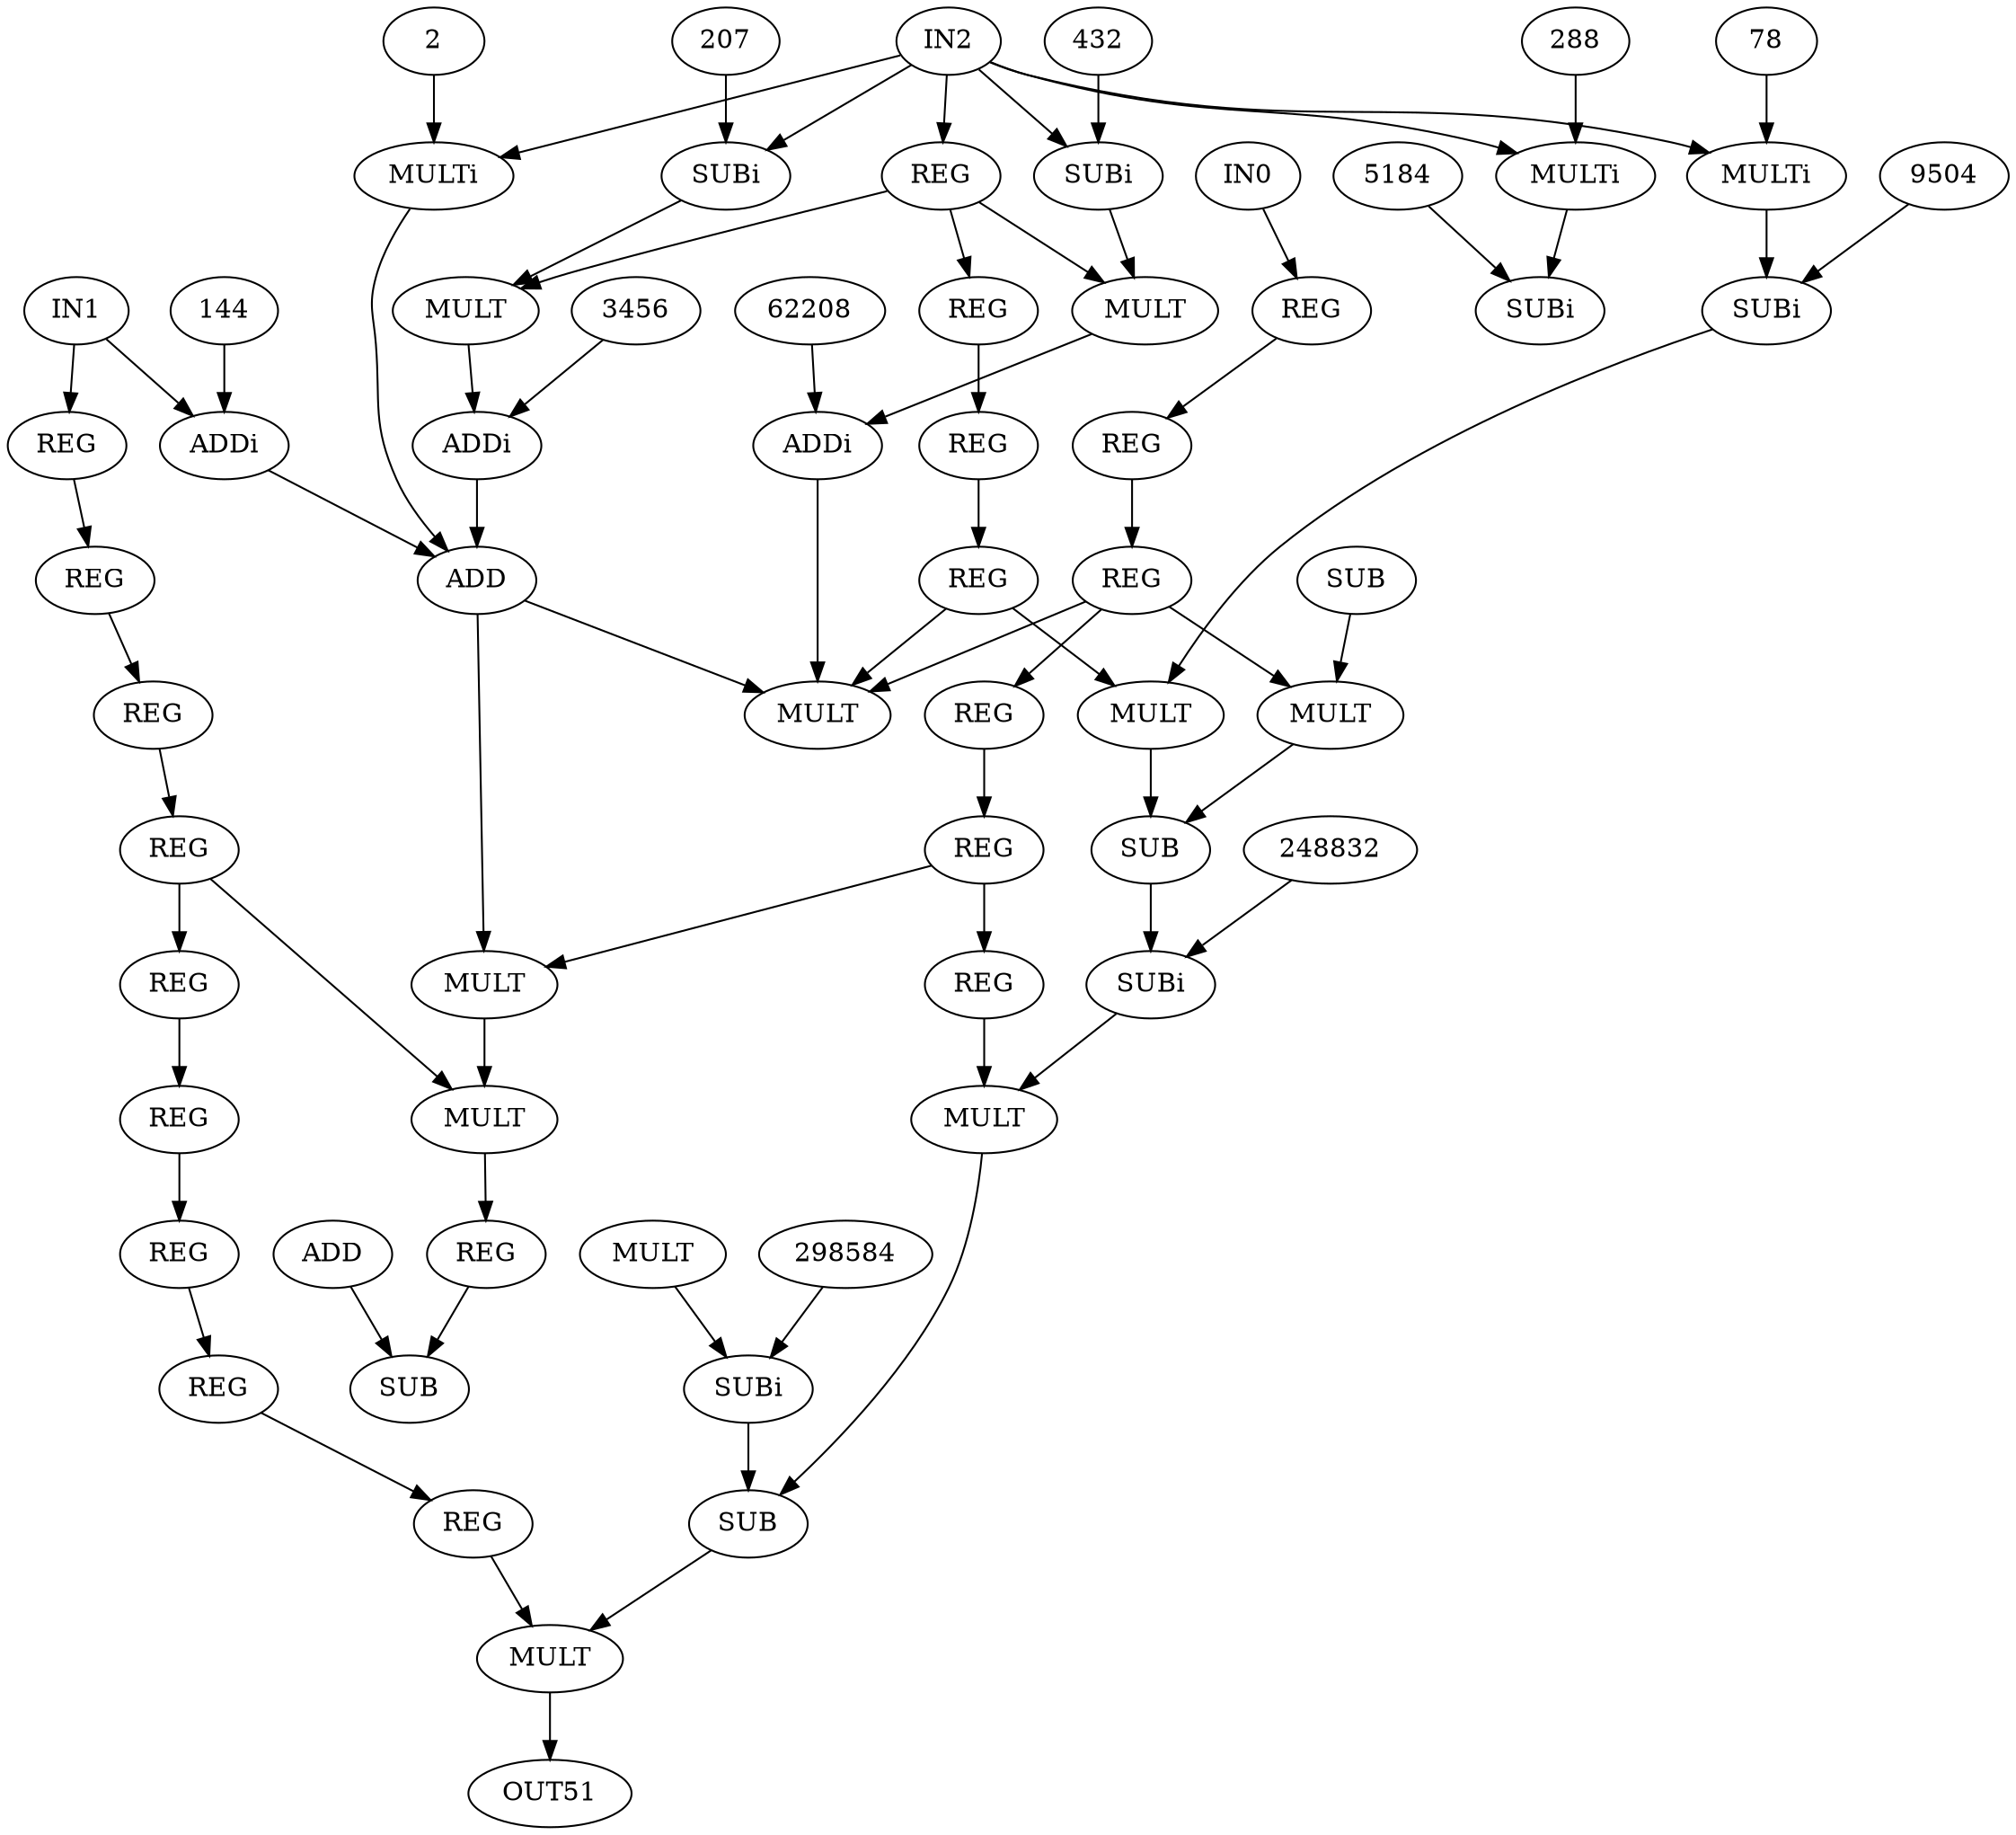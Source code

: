 digraph Poly5{
 0 [ label = IN0 ]
 1 [ label = IN1 ]
 2 [ label = IN2 ]
 3 [ label = REG]
 4 [ label = REG]
 5 [ label = REG]
 6 [ label = REG]
 7 [ label = REG]
 8 [ label = REG]
 9 [ label = REG]
 10 [ label = REG]
 11 [ label = REG]
 12 [ label = REG]
 13 [ label = REG]
 14 [ label = REG]
 15 [ label = REG]
 16 [ label = REG]
 17 [ label = REG]
 18 [ label = REG]
 19 [ label = REG]
 20 [ label = REG]
 21 [ label = REG]
 22 [ label = REG]
 23 [ label = ADD]
 24 [ label = SUBi, VALUE = 432]
 "24.432"[ label = 432 ]
 25 [ label = SUBi, VALUE = 207]
 "25.207"[ label = 207 ]
 26 [ label = MULTi, VALUE = 78]
 "26.78"[ label = 78 ]
 27 [ label = MULTi, VALUE = 288]
 "27.288"[ label = 288 ]
 28 [ label = MULTi, VALUE = 2]
 "28.2"[ label = 2 ]
 29 [ label = ADDi, VALUE = 144]
 "29.144"[ label = 144 ]
 30 [ label = SUBi, VALUE = 9504]
 "30.9504"[ label = 9504 ]
 31 [ label = SUBi, VALUE = 5184]
 "31.5184"[ label = 5184 ]
 32 [ label = MULT]
 33 [ label = MULT]
 34 [ label = SUB]
 35 [ label = ADDi, VALUE = 62208]
 "35.62208"[ label = 62208 ]
 36 [ label = MULT]
 37 [ label = MULT]
 38 [ label = ADDi, VALUE = 3456]
 "38.3456"[ label = 3456 ]
 39 [ label = MULT]
 40 [ label = MULT]
 41 [ label = SUB]
 42 [ label = ADD]
 43 [ label = SUBi, VALUE = 298584]
 "43.298584"[ label = 298584 ]
 44 [ label = SUBi, VALUE = 248832]
 "44.248832"[ label = 248832 ]
 45 [ label = MULT]
 46 [ label = MULT]
 47 [ label = MULT]
 48 [ label = SUB]
 49 [ label = SUB]
 50 [ label = MULT]
 51 [ label = OUT51 ]
 0 -> 7
 1 -> 29
 1 -> 13
 2 -> 24
 2 -> 25
 2 -> 26
 2 -> 27
 2 -> 28
 2 -> 3
 3 -> 4
 3 -> 32
 3 -> 33
 4 -> 5
 5 -> 6
 6 -> 36
 6 -> 39
 7 -> 8
 8 -> 9
 9 -> 10
 9 -> 37
 9 -> 39
 10 -> 11
 11 -> 12
 11 -> 45
 12 -> 46
 13 -> 14
 14 -> 15
 15 -> 16
 16 -> 17
 16 -> 47
 17 -> 18
 18 -> 19
 19 -> 20
 20 -> 21
 21 -> 50
 22 -> 48
 23 -> 48
 "24.432" -> 24
 24 -> 32
 "25.207" -> 25
 25 -> 33
 "26.78" -> 26
 26 -> 30
 "27.288" -> 27
 27 -> 31
 "28.2" -> 28
 28 -> 42
 "29.144" -> 29
 29 -> 42
 "30.9504" -> 30
 30 -> 36
 "31.5184" -> 31
 32 -> 35
 33 -> 38
 34 -> 37
 "35.62208" -> 35
 35 -> 39
 36 -> 41
 37 -> 41
 "38.3456" -> 38
 38 -> 42
 40 -> 43
 41 -> 44
 42 -> 39
 42 -> 45
 "43.298584" -> 43
 43 -> 49
 "44.248832" -> 44
 44 -> 46
 45 -> 47
 46 -> 49
 47 -> 22
 49 -> 50
 50 -> 51
}
